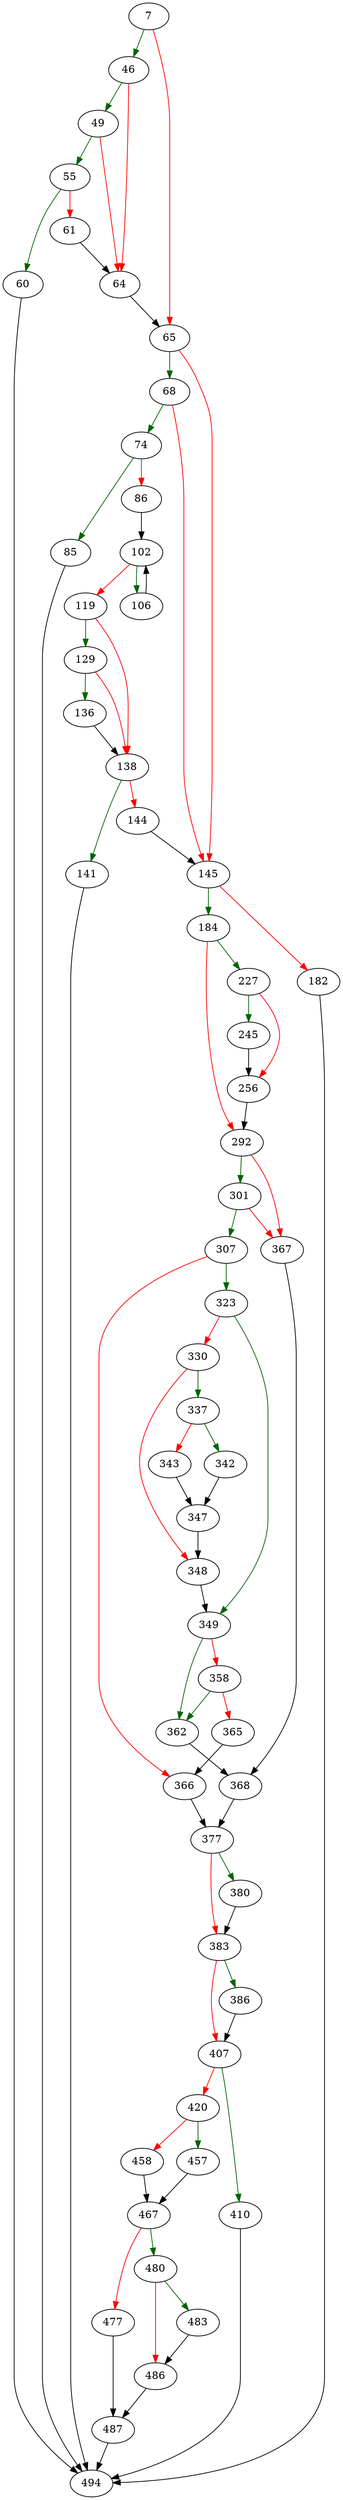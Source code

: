 strict digraph "sqlite3PagerOpen" {
	// Node definitions.
	7 [entry=true];
	46;
	65;
	49;
	64;
	55;
	60;
	61;
	494;
	68;
	145;
	74;
	85;
	86;
	102;
	106;
	119;
	129;
	138;
	136;
	141;
	144;
	184;
	182;
	227;
	292;
	245;
	256;
	301;
	367;
	307;
	323;
	366;
	349;
	330;
	337;
	348;
	342;
	343;
	347;
	362;
	358;
	365;
	368;
	377;
	380;
	383;
	386;
	407;
	410;
	420;
	457;
	458;
	467;
	480;
	477;
	487;
	483;
	486;

	// Edge definitions.
	7 -> 46 [
		color=darkgreen
		cond=true
	];
	7 -> 65 [
		color=red
		cond=false
	];
	46 -> 49 [
		color=darkgreen
		cond=true
	];
	46 -> 64 [
		color=red
		cond=false
	];
	65 -> 68 [
		color=darkgreen
		cond=true
	];
	65 -> 145 [
		color=red
		cond=false
	];
	49 -> 64 [
		color=red
		cond=false
	];
	49 -> 55 [
		color=darkgreen
		cond=true
	];
	64 -> 65;
	55 -> 60 [
		color=darkgreen
		cond=true
	];
	55 -> 61 [
		color=red
		cond=false
	];
	60 -> 494;
	61 -> 64;
	68 -> 145 [
		color=red
		cond=false
	];
	68 -> 74 [
		color=darkgreen
		cond=true
	];
	145 -> 184 [
		color=darkgreen
		cond=true
	];
	145 -> 182 [
		color=red
		cond=false
	];
	74 -> 85 [
		color=darkgreen
		cond=true
	];
	74 -> 86 [
		color=red
		cond=false
	];
	85 -> 494;
	86 -> 102;
	102 -> 106 [
		color=darkgreen
		cond=true
	];
	102 -> 119 [
		color=red
		cond=false
	];
	106 -> 102;
	119 -> 129 [
		color=darkgreen
		cond=true
	];
	119 -> 138 [
		color=red
		cond=false
	];
	129 -> 138 [
		color=red
		cond=false
	];
	129 -> 136 [
		color=darkgreen
		cond=true
	];
	138 -> 141 [
		color=darkgreen
		cond=true
	];
	138 -> 144 [
		color=red
		cond=false
	];
	136 -> 138;
	141 -> 494;
	144 -> 145;
	184 -> 227 [
		color=darkgreen
		cond=true
	];
	184 -> 292 [
		color=red
		cond=false
	];
	182 -> 494;
	227 -> 245 [
		color=darkgreen
		cond=true
	];
	227 -> 256 [
		color=red
		cond=false
	];
	292 -> 301 [
		color=darkgreen
		cond=true
	];
	292 -> 367 [
		color=red
		cond=false
	];
	245 -> 256;
	256 -> 292;
	301 -> 367 [
		color=red
		cond=false
	];
	301 -> 307 [
		color=darkgreen
		cond=true
	];
	367 -> 368;
	307 -> 323 [
		color=darkgreen
		cond=true
	];
	307 -> 366 [
		color=red
		cond=false
	];
	323 -> 349 [
		color=darkgreen
		cond=true
	];
	323 -> 330 [
		color=red
		cond=false
	];
	366 -> 377;
	349 -> 362 [
		color=darkgreen
		cond=true
	];
	349 -> 358 [
		color=red
		cond=false
	];
	330 -> 337 [
		color=darkgreen
		cond=true
	];
	330 -> 348 [
		color=red
		cond=false
	];
	337 -> 342 [
		color=darkgreen
		cond=true
	];
	337 -> 343 [
		color=red
		cond=false
	];
	348 -> 349;
	342 -> 347;
	343 -> 347;
	347 -> 348;
	362 -> 368;
	358 -> 362 [
		color=darkgreen
		cond=true
	];
	358 -> 365 [
		color=red
		cond=false
	];
	365 -> 366;
	368 -> 377;
	377 -> 380 [
		color=darkgreen
		cond=true
	];
	377 -> 383 [
		color=red
		cond=false
	];
	380 -> 383;
	383 -> 386 [
		color=darkgreen
		cond=true
	];
	383 -> 407 [
		color=red
		cond=false
	];
	386 -> 407;
	407 -> 410 [
		color=darkgreen
		cond=true
	];
	407 -> 420 [
		color=red
		cond=false
	];
	410 -> 494;
	420 -> 457 [
		color=darkgreen
		cond=true
	];
	420 -> 458 [
		color=red
		cond=false
	];
	457 -> 467;
	458 -> 467;
	467 -> 480 [
		color=darkgreen
		cond=true
	];
	467 -> 477 [
		color=red
		cond=false
	];
	480 -> 483 [
		color=darkgreen
		cond=true
	];
	480 -> 486 [
		color=red
		cond=false
	];
	477 -> 487;
	487 -> 494;
	483 -> 486;
	486 -> 487;
}
